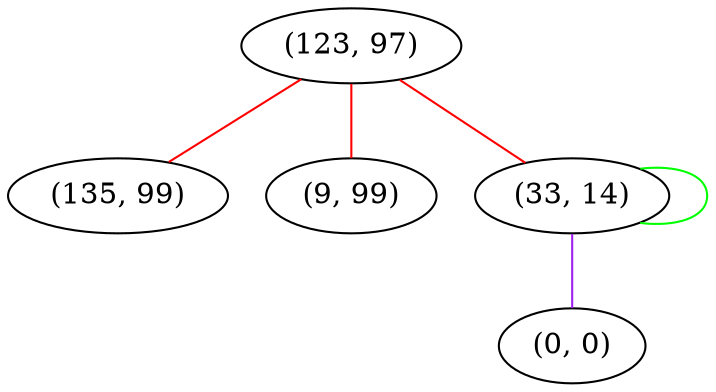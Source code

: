 graph "" {
"(123, 97)";
"(135, 99)";
"(9, 99)";
"(33, 14)";
"(0, 0)";
"(123, 97)" -- "(135, 99)"  [color=red, key=0, weight=1];
"(123, 97)" -- "(9, 99)"  [color=red, key=0, weight=1];
"(123, 97)" -- "(33, 14)"  [color=red, key=0, weight=1];
"(33, 14)" -- "(33, 14)"  [color=green, key=0, weight=2];
"(33, 14)" -- "(0, 0)"  [color=purple, key=0, weight=4];
}
